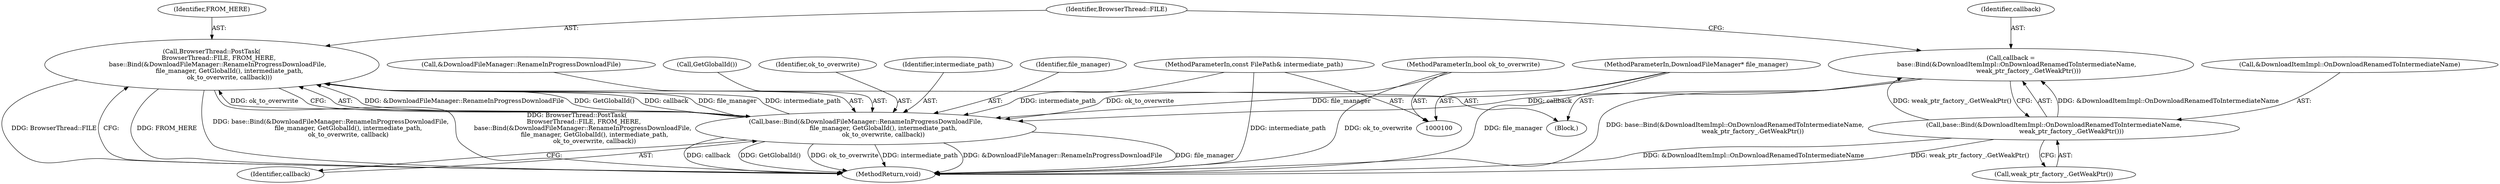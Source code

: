 digraph "1_Chrome_16dcd30c215801941d9890859fd79a234128fc3e_9@API" {
"1000112" [label="(Call,BrowserThread::PostTask(\n       BrowserThread::FILE, FROM_HERE,\n      base::Bind(&DownloadFileManager::RenameInProgressDownloadFile,\n                  file_manager, GetGlobalId(), intermediate_path,\n                  ok_to_overwrite, callback)))"];
"1000115" [label="(Call,base::Bind(&DownloadFileManager::RenameInProgressDownloadFile,\n                  file_manager, GetGlobalId(), intermediate_path,\n                  ok_to_overwrite, callback))"];
"1000101" [label="(MethodParameterIn,DownloadFileManager* file_manager)"];
"1000102" [label="(MethodParameterIn,const FilePath& intermediate_path)"];
"1000103" [label="(MethodParameterIn,bool ok_to_overwrite)"];
"1000106" [label="(Call,callback =\n      base::Bind(&DownloadItemImpl::OnDownloadRenamedToIntermediateName,\n                  weak_ptr_factory_.GetWeakPtr()))"];
"1000108" [label="(Call,base::Bind(&DownloadItemImpl::OnDownloadRenamedToIntermediateName,\n                  weak_ptr_factory_.GetWeakPtr()))"];
"1000112" [label="(Call,BrowserThread::PostTask(\n       BrowserThread::FILE, FROM_HERE,\n      base::Bind(&DownloadFileManager::RenameInProgressDownloadFile,\n                  file_manager, GetGlobalId(), intermediate_path,\n                  ok_to_overwrite, callback)))"];
"1000104" [label="(Block,)"];
"1000115" [label="(Call,base::Bind(&DownloadFileManager::RenameInProgressDownloadFile,\n                  file_manager, GetGlobalId(), intermediate_path,\n                  ok_to_overwrite, callback))"];
"1000108" [label="(Call,base::Bind(&DownloadItemImpl::OnDownloadRenamedToIntermediateName,\n                  weak_ptr_factory_.GetWeakPtr()))"];
"1000116" [label="(Call,&DownloadFileManager::RenameInProgressDownloadFile)"];
"1000119" [label="(Call,GetGlobalId())"];
"1000123" [label="(MethodReturn,void)"];
"1000121" [label="(Identifier,ok_to_overwrite)"];
"1000111" [label="(Call,weak_ptr_factory_.GetWeakPtr())"];
"1000120" [label="(Identifier,intermediate_path)"];
"1000101" [label="(MethodParameterIn,DownloadFileManager* file_manager)"];
"1000102" [label="(MethodParameterIn,const FilePath& intermediate_path)"];
"1000103" [label="(MethodParameterIn,bool ok_to_overwrite)"];
"1000122" [label="(Identifier,callback)"];
"1000114" [label="(Identifier,FROM_HERE)"];
"1000109" [label="(Call,&DownloadItemImpl::OnDownloadRenamedToIntermediateName)"];
"1000107" [label="(Identifier,callback)"];
"1000118" [label="(Identifier,file_manager)"];
"1000113" [label="(Identifier,BrowserThread::FILE)"];
"1000106" [label="(Call,callback =\n      base::Bind(&DownloadItemImpl::OnDownloadRenamedToIntermediateName,\n                  weak_ptr_factory_.GetWeakPtr()))"];
"1000112" -> "1000104"  [label="AST: "];
"1000112" -> "1000115"  [label="CFG: "];
"1000113" -> "1000112"  [label="AST: "];
"1000114" -> "1000112"  [label="AST: "];
"1000115" -> "1000112"  [label="AST: "];
"1000123" -> "1000112"  [label="CFG: "];
"1000112" -> "1000123"  [label="DDG: FROM_HERE"];
"1000112" -> "1000123"  [label="DDG: base::Bind(&DownloadFileManager::RenameInProgressDownloadFile,\n                  file_manager, GetGlobalId(), intermediate_path,\n                  ok_to_overwrite, callback)"];
"1000112" -> "1000123"  [label="DDG: BrowserThread::PostTask(\n       BrowserThread::FILE, FROM_HERE,\n      base::Bind(&DownloadFileManager::RenameInProgressDownloadFile,\n                  file_manager, GetGlobalId(), intermediate_path,\n                  ok_to_overwrite, callback))"];
"1000112" -> "1000123"  [label="DDG: BrowserThread::FILE"];
"1000115" -> "1000112"  [label="DDG: &DownloadFileManager::RenameInProgressDownloadFile"];
"1000115" -> "1000112"  [label="DDG: GetGlobalId()"];
"1000115" -> "1000112"  [label="DDG: callback"];
"1000115" -> "1000112"  [label="DDG: file_manager"];
"1000115" -> "1000112"  [label="DDG: intermediate_path"];
"1000115" -> "1000112"  [label="DDG: ok_to_overwrite"];
"1000115" -> "1000122"  [label="CFG: "];
"1000116" -> "1000115"  [label="AST: "];
"1000118" -> "1000115"  [label="AST: "];
"1000119" -> "1000115"  [label="AST: "];
"1000120" -> "1000115"  [label="AST: "];
"1000121" -> "1000115"  [label="AST: "];
"1000122" -> "1000115"  [label="AST: "];
"1000115" -> "1000123"  [label="DDG: file_manager"];
"1000115" -> "1000123"  [label="DDG: callback"];
"1000115" -> "1000123"  [label="DDG: GetGlobalId()"];
"1000115" -> "1000123"  [label="DDG: ok_to_overwrite"];
"1000115" -> "1000123"  [label="DDG: intermediate_path"];
"1000115" -> "1000123"  [label="DDG: &DownloadFileManager::RenameInProgressDownloadFile"];
"1000101" -> "1000115"  [label="DDG: file_manager"];
"1000102" -> "1000115"  [label="DDG: intermediate_path"];
"1000103" -> "1000115"  [label="DDG: ok_to_overwrite"];
"1000106" -> "1000115"  [label="DDG: callback"];
"1000101" -> "1000100"  [label="AST: "];
"1000101" -> "1000123"  [label="DDG: file_manager"];
"1000102" -> "1000100"  [label="AST: "];
"1000102" -> "1000123"  [label="DDG: intermediate_path"];
"1000103" -> "1000100"  [label="AST: "];
"1000103" -> "1000123"  [label="DDG: ok_to_overwrite"];
"1000106" -> "1000104"  [label="AST: "];
"1000106" -> "1000108"  [label="CFG: "];
"1000107" -> "1000106"  [label="AST: "];
"1000108" -> "1000106"  [label="AST: "];
"1000113" -> "1000106"  [label="CFG: "];
"1000106" -> "1000123"  [label="DDG: base::Bind(&DownloadItemImpl::OnDownloadRenamedToIntermediateName,\n                  weak_ptr_factory_.GetWeakPtr())"];
"1000108" -> "1000106"  [label="DDG: &DownloadItemImpl::OnDownloadRenamedToIntermediateName"];
"1000108" -> "1000106"  [label="DDG: weak_ptr_factory_.GetWeakPtr()"];
"1000108" -> "1000111"  [label="CFG: "];
"1000109" -> "1000108"  [label="AST: "];
"1000111" -> "1000108"  [label="AST: "];
"1000108" -> "1000123"  [label="DDG: weak_ptr_factory_.GetWeakPtr()"];
"1000108" -> "1000123"  [label="DDG: &DownloadItemImpl::OnDownloadRenamedToIntermediateName"];
}
